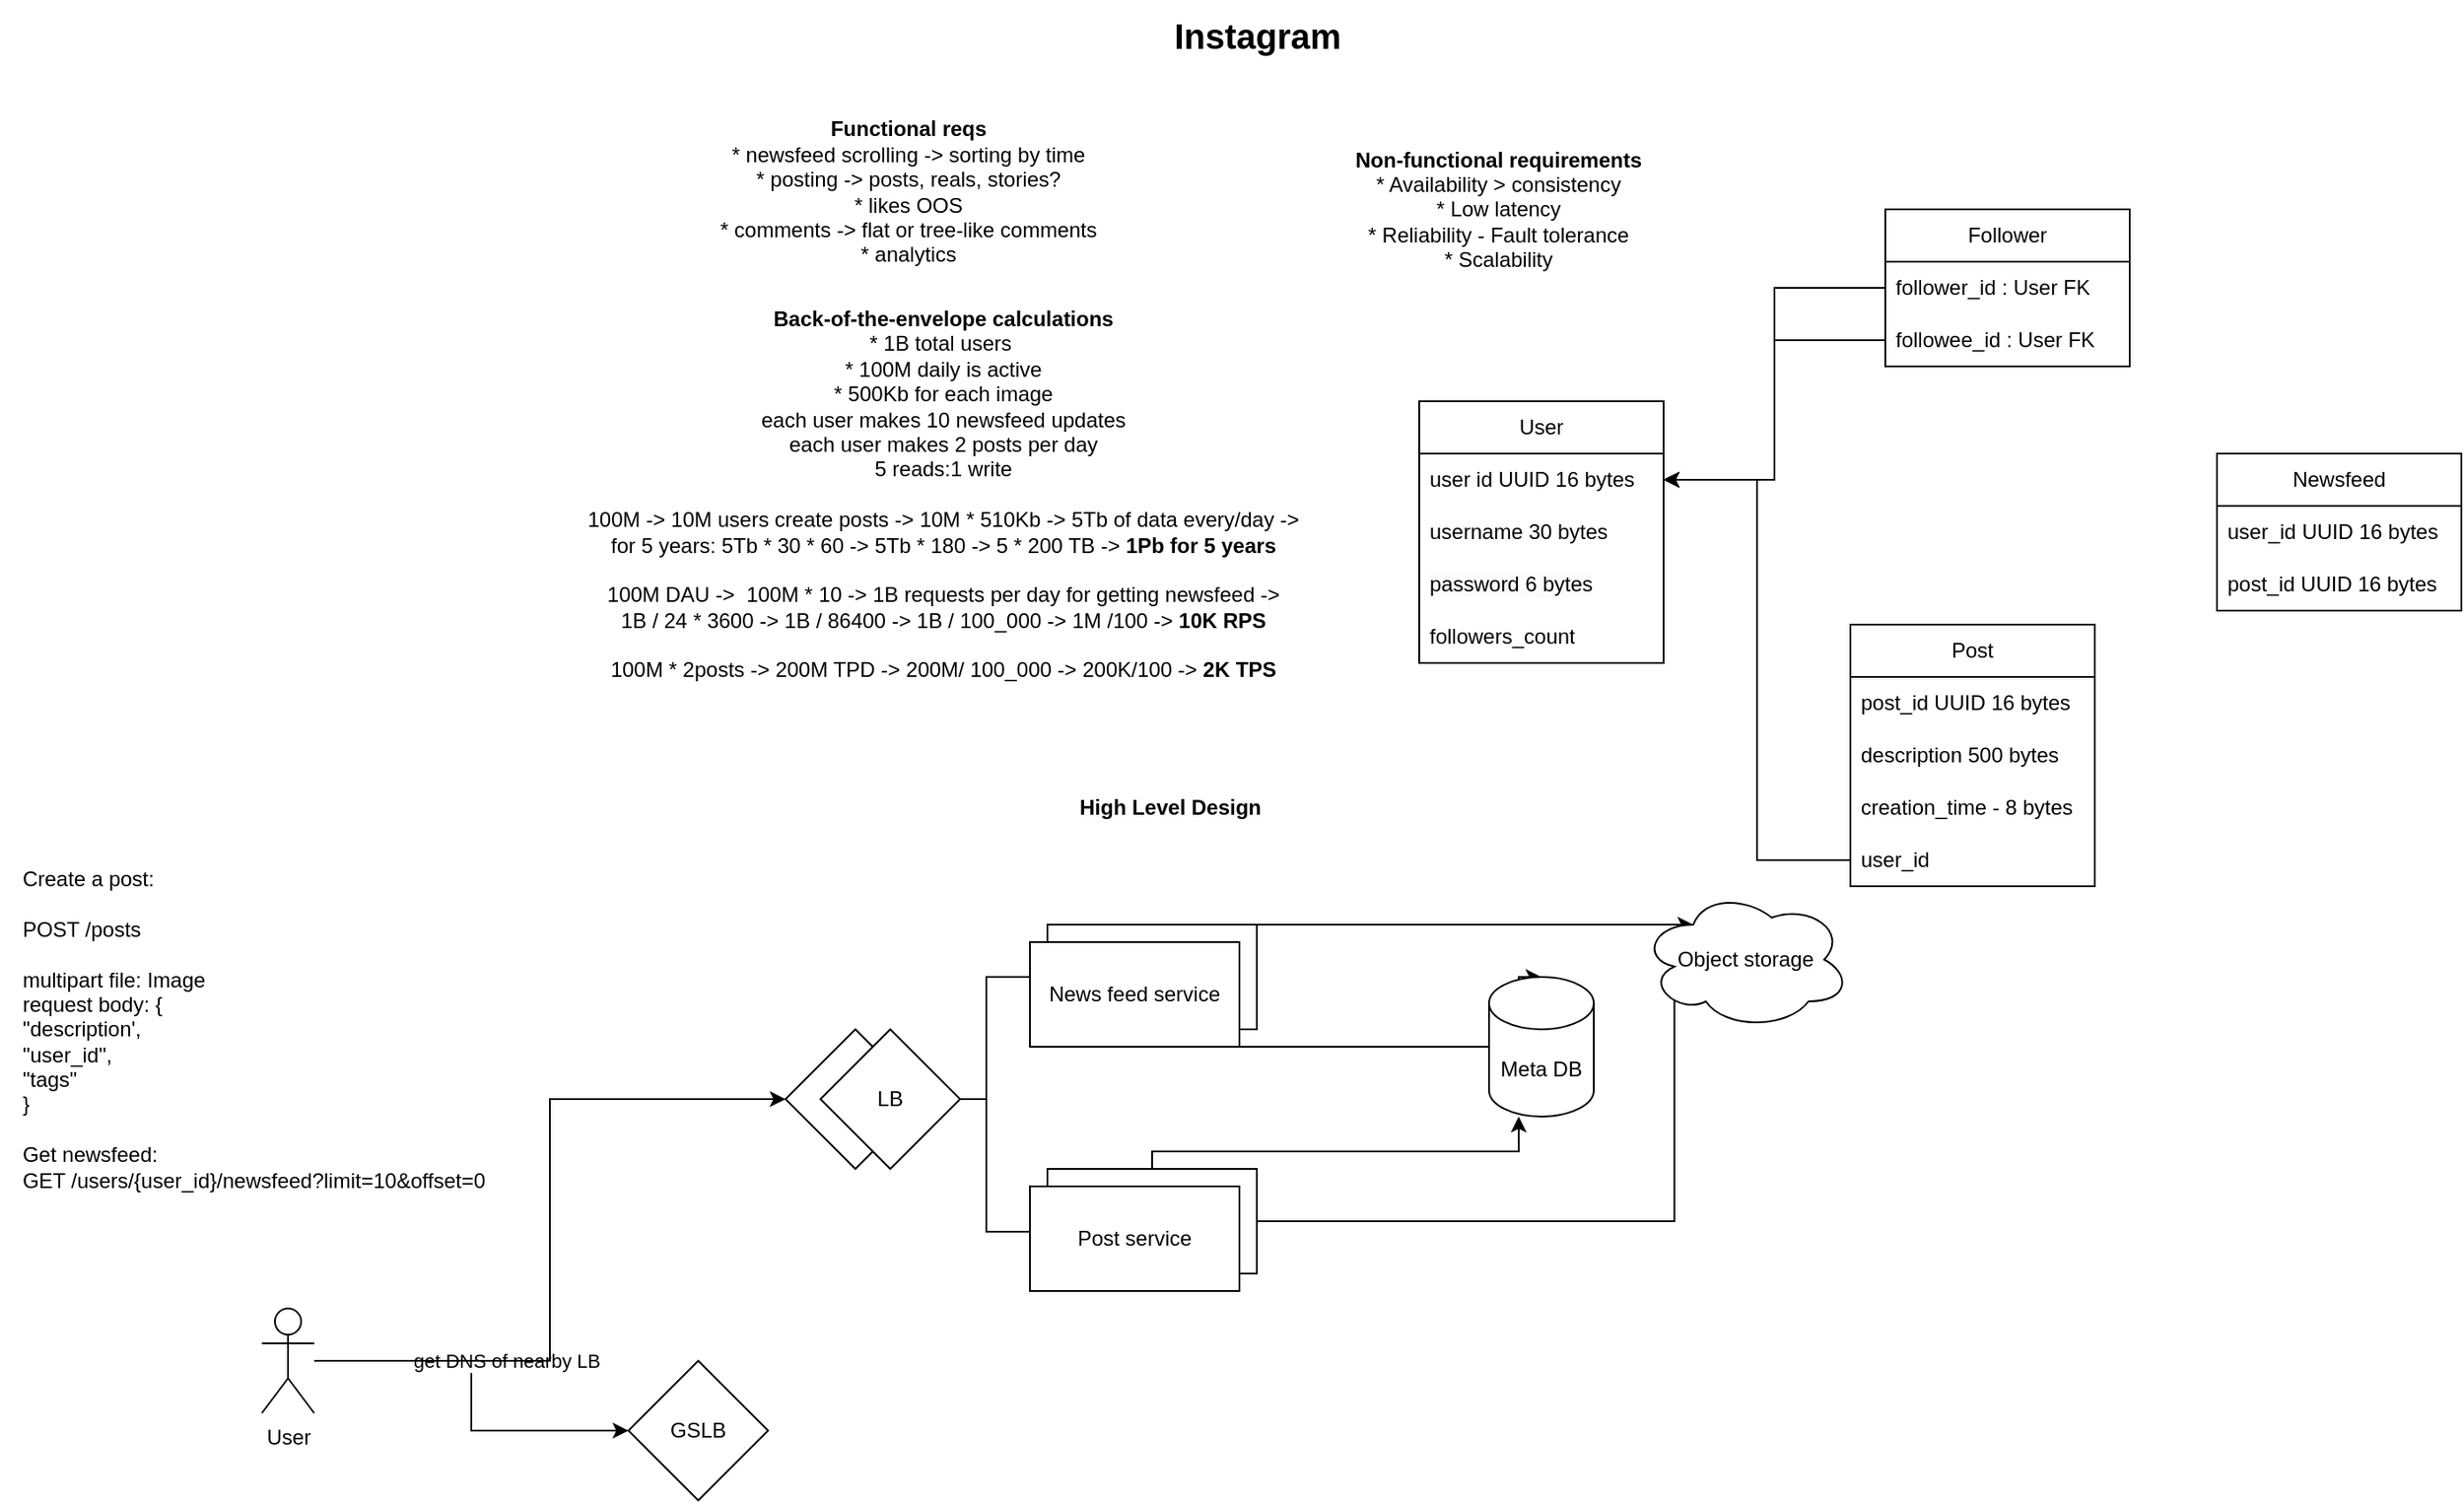 <mxfile version="21.2.9" type="github">
  <diagram name="Page-1" id="OwkcsmEJFTbm99CODsjy">
    <mxGraphModel dx="1684" dy="554" grid="1" gridSize="10" guides="1" tooltips="1" connect="1" arrows="1" fold="1" page="1" pageScale="1" pageWidth="827" pageHeight="1169" math="0" shadow="0">
      <root>
        <mxCell id="0" />
        <mxCell id="1" parent="0" />
        <mxCell id="CUb7oHd4lDdiUfb6eyff-1" value="&lt;b&gt;&lt;font style=&quot;font-size: 20px;&quot;&gt;Instagram&lt;/font&gt;&lt;/b&gt;" style="text;html=1;align=center;verticalAlign=middle;resizable=0;points=[];autosize=1;strokeColor=none;fillColor=none;" vertex="1" parent="1">
          <mxGeometry x="310" y="20" width="120" height="40" as="geometry" />
        </mxCell>
        <mxCell id="CUb7oHd4lDdiUfb6eyff-2" value="&lt;b&gt;Functional reqs&lt;br&gt;&lt;/b&gt;* newsfeed scrolling -&amp;gt; sorting by time&lt;br&gt;* posting -&amp;gt; posts, reals, stories?&lt;br&gt;* likes OOS&lt;br&gt;* comments -&amp;gt; flat or tree-like comments&lt;br&gt;* analytics" style="text;html=1;align=center;verticalAlign=middle;resizable=0;points=[];autosize=1;strokeColor=none;fillColor=none;" vertex="1" parent="1">
          <mxGeometry x="50" y="80" width="240" height="100" as="geometry" />
        </mxCell>
        <mxCell id="CUb7oHd4lDdiUfb6eyff-3" value="&lt;b&gt;Non-functional requirements&lt;/b&gt;&lt;br&gt;* Availability &amp;gt; consistency&lt;br&gt;* Low latency&lt;br&gt;* Reliability - Fault tolerance&lt;br&gt;* Scalability" style="text;html=1;align=center;verticalAlign=middle;resizable=0;points=[];autosize=1;strokeColor=none;fillColor=none;" vertex="1" parent="1">
          <mxGeometry x="413" y="100" width="190" height="80" as="geometry" />
        </mxCell>
        <mxCell id="CUb7oHd4lDdiUfb6eyff-4" value="&lt;b&gt;Back-of-the-envelope calculations&lt;/b&gt;&lt;br&gt;* 1B total users&amp;nbsp;&lt;br&gt;* 100M daily is active&lt;br&gt;* 500Kb for each image&lt;br&gt;each user makes 10 newsfeed updates&lt;br&gt;each user makes 2 posts per day&lt;br&gt;5 reads:1 write&lt;br&gt;&lt;br&gt;100M -&amp;gt; 10M users create posts -&amp;gt; 10M * 510Kb -&amp;gt; 5Tb of data every/day -&amp;gt; &lt;br&gt;for 5 years: 5Tb * 30 * 60 -&amp;gt; 5Tb * 180 -&amp;gt; 5 * 200 TB -&amp;gt;&lt;b&gt; 1Pb for 5 years&lt;br&gt;&lt;br&gt;&lt;/b&gt;100M DAU -&amp;gt; &amp;nbsp;100M * 10 -&amp;gt; 1B requests per day for getting newsfeed -&amp;gt;&lt;br&gt;1B / 24 * 3600 -&amp;gt; 1B / 86400 -&amp;gt; 1B / 100_000 -&amp;gt; 1M /100 -&amp;gt; &lt;b&gt;10K RPS&lt;br&gt;&lt;/b&gt;&amp;nbsp;&lt;br&gt;100M * 2posts -&amp;gt; 200M TPD -&amp;gt; 200M/ 100_000 -&amp;gt; 200K/100 -&amp;gt; &lt;b&gt;2K TPS&lt;/b&gt;&lt;br&gt;&lt;br&gt;&lt;br&gt;&lt;br&gt;" style="text;html=1;align=center;verticalAlign=middle;resizable=0;points=[];autosize=1;strokeColor=none;fillColor=none;" vertex="1" parent="1">
          <mxGeometry x="-25" y="190" width="430" height="270" as="geometry" />
        </mxCell>
        <mxCell id="CUb7oHd4lDdiUfb6eyff-7" value="User" style="swimlane;fontStyle=0;childLayout=stackLayout;horizontal=1;startSize=30;horizontalStack=0;resizeParent=1;resizeParentMax=0;resizeLast=0;collapsible=1;marginBottom=0;whiteSpace=wrap;html=1;" vertex="1" parent="1">
          <mxGeometry x="463" y="250" width="140" height="150" as="geometry" />
        </mxCell>
        <mxCell id="CUb7oHd4lDdiUfb6eyff-8" value="user id UUID 16 bytes" style="text;strokeColor=none;fillColor=none;align=left;verticalAlign=middle;spacingLeft=4;spacingRight=4;overflow=hidden;points=[[0,0.5],[1,0.5]];portConstraint=eastwest;rotatable=0;whiteSpace=wrap;html=1;" vertex="1" parent="CUb7oHd4lDdiUfb6eyff-7">
          <mxGeometry y="30" width="140" height="30" as="geometry" />
        </mxCell>
        <mxCell id="CUb7oHd4lDdiUfb6eyff-9" value="username 30 bytes" style="text;strokeColor=none;fillColor=none;align=left;verticalAlign=middle;spacingLeft=4;spacingRight=4;overflow=hidden;points=[[0,0.5],[1,0.5]];portConstraint=eastwest;rotatable=0;whiteSpace=wrap;html=1;" vertex="1" parent="CUb7oHd4lDdiUfb6eyff-7">
          <mxGeometry y="60" width="140" height="30" as="geometry" />
        </mxCell>
        <mxCell id="CUb7oHd4lDdiUfb6eyff-10" value="&lt;span style=&quot;caret-color: rgb(0, 0, 0); color: rgb(0, 0, 0); font-family: Helvetica; font-size: 12px; font-style: normal; font-variant-caps: normal; font-weight: 400; letter-spacing: normal; text-align: left; text-indent: 0px; text-transform: none; word-spacing: 0px; -webkit-text-stroke-width: 0px; background-color: rgb(251, 251, 251); text-decoration: none; float: none; display: inline !important;&quot;&gt;password 6 bytes&lt;/span&gt;" style="text;strokeColor=none;fillColor=none;align=left;verticalAlign=middle;spacingLeft=4;spacingRight=4;overflow=hidden;points=[[0,0.5],[1,0.5]];portConstraint=eastwest;rotatable=0;whiteSpace=wrap;html=1;" vertex="1" parent="CUb7oHd4lDdiUfb6eyff-7">
          <mxGeometry y="90" width="140" height="30" as="geometry" />
        </mxCell>
        <mxCell id="CUb7oHd4lDdiUfb6eyff-59" value="followers_count" style="text;strokeColor=none;fillColor=none;align=left;verticalAlign=middle;spacingLeft=4;spacingRight=4;overflow=hidden;points=[[0,0.5],[1,0.5]];portConstraint=eastwest;rotatable=0;whiteSpace=wrap;html=1;" vertex="1" parent="CUb7oHd4lDdiUfb6eyff-7">
          <mxGeometry y="120" width="140" height="30" as="geometry" />
        </mxCell>
        <mxCell id="CUb7oHd4lDdiUfb6eyff-11" value="Post" style="swimlane;fontStyle=0;childLayout=stackLayout;horizontal=1;startSize=30;horizontalStack=0;resizeParent=1;resizeParentMax=0;resizeLast=0;collapsible=1;marginBottom=0;whiteSpace=wrap;html=1;" vertex="1" parent="1">
          <mxGeometry x="710" y="378" width="140" height="150" as="geometry" />
        </mxCell>
        <mxCell id="CUb7oHd4lDdiUfb6eyff-12" value="post_id UUID 16 bytes" style="text;strokeColor=none;fillColor=none;align=left;verticalAlign=middle;spacingLeft=4;spacingRight=4;overflow=hidden;points=[[0,0.5],[1,0.5]];portConstraint=eastwest;rotatable=0;whiteSpace=wrap;html=1;" vertex="1" parent="CUb7oHd4lDdiUfb6eyff-11">
          <mxGeometry y="30" width="140" height="30" as="geometry" />
        </mxCell>
        <mxCell id="CUb7oHd4lDdiUfb6eyff-13" value="description 500 bytes" style="text;strokeColor=none;fillColor=none;align=left;verticalAlign=middle;spacingLeft=4;spacingRight=4;overflow=hidden;points=[[0,0.5],[1,0.5]];portConstraint=eastwest;rotatable=0;whiteSpace=wrap;html=1;" vertex="1" parent="CUb7oHd4lDdiUfb6eyff-11">
          <mxGeometry y="60" width="140" height="30" as="geometry" />
        </mxCell>
        <mxCell id="CUb7oHd4lDdiUfb6eyff-43" value="creation_time - 8 bytes" style="text;strokeColor=none;fillColor=none;align=left;verticalAlign=middle;spacingLeft=4;spacingRight=4;overflow=hidden;points=[[0,0.5],[1,0.5]];portConstraint=eastwest;rotatable=0;whiteSpace=wrap;html=1;" vertex="1" parent="CUb7oHd4lDdiUfb6eyff-11">
          <mxGeometry y="90" width="140" height="30" as="geometry" />
        </mxCell>
        <mxCell id="CUb7oHd4lDdiUfb6eyff-62" value="user_id" style="text;strokeColor=none;fillColor=none;align=left;verticalAlign=middle;spacingLeft=4;spacingRight=4;overflow=hidden;points=[[0,0.5],[1,0.5]];portConstraint=eastwest;rotatable=0;whiteSpace=wrap;html=1;" vertex="1" parent="CUb7oHd4lDdiUfb6eyff-11">
          <mxGeometry y="120" width="140" height="30" as="geometry" />
        </mxCell>
        <mxCell id="CUb7oHd4lDdiUfb6eyff-15" value="&lt;b&gt;High Level Design&lt;/b&gt;" style="text;html=1;align=center;verticalAlign=middle;resizable=0;points=[];autosize=1;strokeColor=none;fillColor=none;" vertex="1" parent="1">
          <mxGeometry x="255" y="468" width="130" height="30" as="geometry" />
        </mxCell>
        <mxCell id="CUb7oHd4lDdiUfb6eyff-39" style="edgeStyle=orthogonalEdgeStyle;rounded=0;orthogonalLoop=1;jettySize=auto;html=1;entryX=0;entryY=0.5;entryDx=0;entryDy=0;" edge="1" parent="1" source="CUb7oHd4lDdiUfb6eyff-16" target="CUb7oHd4lDdiUfb6eyff-38">
          <mxGeometry relative="1" as="geometry" />
        </mxCell>
        <mxCell id="CUb7oHd4lDdiUfb6eyff-40" value="get DNS of nearby LB" style="edgeLabel;html=1;align=center;verticalAlign=middle;resizable=0;points=[];" vertex="1" connectable="0" parent="CUb7oHd4lDdiUfb6eyff-39">
          <mxGeometry x="-0.254" relative="1" as="geometry">
            <mxPoint x="28" as="offset" />
          </mxGeometry>
        </mxCell>
        <mxCell id="CUb7oHd4lDdiUfb6eyff-41" style="edgeStyle=orthogonalEdgeStyle;rounded=0;orthogonalLoop=1;jettySize=auto;html=1;entryX=0;entryY=0.5;entryDx=0;entryDy=0;" edge="1" parent="1" source="CUb7oHd4lDdiUfb6eyff-16" target="CUb7oHd4lDdiUfb6eyff-32">
          <mxGeometry relative="1" as="geometry" />
        </mxCell>
        <mxCell id="CUb7oHd4lDdiUfb6eyff-16" value="User" style="shape=umlActor;verticalLabelPosition=bottom;verticalAlign=top;html=1;outlineConnect=0;" vertex="1" parent="1">
          <mxGeometry x="-200" y="770" width="30" height="60" as="geometry" />
        </mxCell>
        <mxCell id="CUb7oHd4lDdiUfb6eyff-23" style="edgeStyle=orthogonalEdgeStyle;rounded=0;orthogonalLoop=1;jettySize=auto;html=1;entryX=0.5;entryY=0;entryDx=0;entryDy=0;entryPerimeter=0;" edge="1" parent="1" source="CUb7oHd4lDdiUfb6eyff-17" target="CUb7oHd4lDdiUfb6eyff-19">
          <mxGeometry relative="1" as="geometry">
            <mxPoint x="490" y="633" as="targetPoint" />
            <Array as="points">
              <mxPoint x="310" y="620" />
              <mxPoint x="520" y="620" />
            </Array>
          </mxGeometry>
        </mxCell>
        <mxCell id="CUb7oHd4lDdiUfb6eyff-24" style="edgeStyle=orthogonalEdgeStyle;rounded=0;orthogonalLoop=1;jettySize=auto;html=1;entryX=0.25;entryY=0.25;entryDx=0;entryDy=0;entryPerimeter=0;" edge="1" parent="1" source="CUb7oHd4lDdiUfb6eyff-17" target="CUb7oHd4lDdiUfb6eyff-20">
          <mxGeometry relative="1" as="geometry">
            <Array as="points">
              <mxPoint x="360" y="550" />
              <mxPoint x="360" y="550" />
            </Array>
          </mxGeometry>
        </mxCell>
        <mxCell id="CUb7oHd4lDdiUfb6eyff-17" value="News feed service" style="rounded=0;whiteSpace=wrap;html=1;" vertex="1" parent="1">
          <mxGeometry x="250" y="550" width="120" height="60" as="geometry" />
        </mxCell>
        <mxCell id="CUb7oHd4lDdiUfb6eyff-26" style="edgeStyle=orthogonalEdgeStyle;rounded=0;orthogonalLoop=1;jettySize=auto;html=1;" edge="1" parent="1" source="CUb7oHd4lDdiUfb6eyff-18" target="CUb7oHd4lDdiUfb6eyff-19">
          <mxGeometry relative="1" as="geometry">
            <mxPoint x="440" y="670" as="targetPoint" />
            <Array as="points">
              <mxPoint x="310" y="680" />
              <mxPoint x="520" y="680" />
            </Array>
          </mxGeometry>
        </mxCell>
        <mxCell id="CUb7oHd4lDdiUfb6eyff-27" style="edgeStyle=orthogonalEdgeStyle;rounded=0;orthogonalLoop=1;jettySize=auto;html=1;entryX=0.16;entryY=0.55;entryDx=0;entryDy=0;entryPerimeter=0;" edge="1" parent="1" source="CUb7oHd4lDdiUfb6eyff-18" target="CUb7oHd4lDdiUfb6eyff-20">
          <mxGeometry relative="1" as="geometry" />
        </mxCell>
        <mxCell id="CUb7oHd4lDdiUfb6eyff-18" value="Post service" style="rounded=0;whiteSpace=wrap;html=1;" vertex="1" parent="1">
          <mxGeometry x="250" y="690" width="120" height="60" as="geometry" />
        </mxCell>
        <mxCell id="CUb7oHd4lDdiUfb6eyff-19" value="Meta DB" style="shape=cylinder3;whiteSpace=wrap;html=1;boundedLbl=1;backgroundOutline=1;size=15;" vertex="1" parent="1">
          <mxGeometry x="503" y="580" width="60" height="80" as="geometry" />
        </mxCell>
        <mxCell id="CUb7oHd4lDdiUfb6eyff-20" value="Object storage" style="ellipse;shape=cloud;whiteSpace=wrap;html=1;" vertex="1" parent="1">
          <mxGeometry x="590" y="530" width="120" height="80" as="geometry" />
        </mxCell>
        <mxCell id="CUb7oHd4lDdiUfb6eyff-29" value="&lt;div style=&quot;text-align: left;&quot;&gt;Create a post:&lt;/div&gt;&lt;div style=&quot;text-align: left;&quot;&gt;&lt;br&gt;&lt;/div&gt;&lt;div style=&quot;text-align: left;&quot;&gt;POST /posts&lt;/div&gt;&lt;div style=&quot;text-align: left;&quot;&gt;&lt;br&gt;&lt;/div&gt;&lt;div style=&quot;text-align: left;&quot;&gt;multipart file: Image&lt;/div&gt;&lt;div style=&quot;text-align: left;&quot;&gt;request body: {&lt;/div&gt;&lt;div style=&quot;text-align: left;&quot;&gt;&quot;description&#39;,&lt;/div&gt;&lt;div style=&quot;text-align: left;&quot;&gt;&quot;user_id&quot;,&lt;/div&gt;&lt;div style=&quot;text-align: left;&quot;&gt;&quot;tags&quot;&lt;/div&gt;&lt;div style=&quot;text-align: left;&quot;&gt;}&lt;/div&gt;&lt;div style=&quot;text-align: left;&quot;&gt;&lt;br&gt;&lt;/div&gt;&lt;div style=&quot;text-align: left;&quot;&gt;Get newsfeed:&lt;/div&gt;&lt;div style=&quot;text-align: left;&quot;&gt;GET /users/{user_id}/newsfeed?limit=10&amp;amp;offset=0&lt;/div&gt;" style="text;html=1;align=center;verticalAlign=middle;resizable=0;points=[];autosize=1;strokeColor=none;fillColor=none;" vertex="1" parent="1">
          <mxGeometry x="-350" y="510" width="290" height="200" as="geometry" />
        </mxCell>
        <mxCell id="CUb7oHd4lDdiUfb6eyff-34" style="edgeStyle=orthogonalEdgeStyle;rounded=0;orthogonalLoop=1;jettySize=auto;html=1;" edge="1" parent="1" source="CUb7oHd4lDdiUfb6eyff-32" target="CUb7oHd4lDdiUfb6eyff-17">
          <mxGeometry relative="1" as="geometry" />
        </mxCell>
        <mxCell id="CUb7oHd4lDdiUfb6eyff-35" style="edgeStyle=orthogonalEdgeStyle;rounded=0;orthogonalLoop=1;jettySize=auto;html=1;entryX=0.004;entryY=0.6;entryDx=0;entryDy=0;entryPerimeter=0;" edge="1" parent="1" source="CUb7oHd4lDdiUfb6eyff-32" target="CUb7oHd4lDdiUfb6eyff-18">
          <mxGeometry relative="1" as="geometry" />
        </mxCell>
        <mxCell id="CUb7oHd4lDdiUfb6eyff-32" value="LB" style="rhombus;whiteSpace=wrap;html=1;" vertex="1" parent="1">
          <mxGeometry x="100" y="610" width="80" height="80" as="geometry" />
        </mxCell>
        <mxCell id="CUb7oHd4lDdiUfb6eyff-36" value="News feed service" style="rounded=0;whiteSpace=wrap;html=1;" vertex="1" parent="1">
          <mxGeometry x="240" y="560" width="120" height="60" as="geometry" />
        </mxCell>
        <mxCell id="CUb7oHd4lDdiUfb6eyff-37" value="Post service" style="rounded=0;whiteSpace=wrap;html=1;" vertex="1" parent="1">
          <mxGeometry x="240" y="700" width="120" height="60" as="geometry" />
        </mxCell>
        <mxCell id="CUb7oHd4lDdiUfb6eyff-38" value="GSLB" style="rhombus;whiteSpace=wrap;html=1;" vertex="1" parent="1">
          <mxGeometry x="10" y="800" width="80" height="80" as="geometry" />
        </mxCell>
        <mxCell id="CUb7oHd4lDdiUfb6eyff-42" value="LB" style="rhombus;whiteSpace=wrap;html=1;" vertex="1" parent="1">
          <mxGeometry x="120" y="610" width="80" height="80" as="geometry" />
        </mxCell>
        <mxCell id="CUb7oHd4lDdiUfb6eyff-45" value="Newsfeed" style="swimlane;fontStyle=0;childLayout=stackLayout;horizontal=1;startSize=30;horizontalStack=0;resizeParent=1;resizeParentMax=0;resizeLast=0;collapsible=1;marginBottom=0;whiteSpace=wrap;html=1;" vertex="1" parent="1">
          <mxGeometry x="920" y="280" width="140" height="90" as="geometry" />
        </mxCell>
        <mxCell id="CUb7oHd4lDdiUfb6eyff-46" value="user_id&lt;span style=&quot;white-space: pre;&quot;&gt;&amp;nbsp;UUID 16 bytes&lt;/span&gt;" style="text;strokeColor=none;fillColor=none;align=left;verticalAlign=middle;spacingLeft=4;spacingRight=4;overflow=hidden;points=[[0,0.5],[1,0.5]];portConstraint=eastwest;rotatable=0;whiteSpace=wrap;html=1;" vertex="1" parent="CUb7oHd4lDdiUfb6eyff-45">
          <mxGeometry y="30" width="140" height="30" as="geometry" />
        </mxCell>
        <mxCell id="CUb7oHd4lDdiUfb6eyff-47" value="post_id UUID 16 bytes" style="text;strokeColor=none;fillColor=none;align=left;verticalAlign=middle;spacingLeft=4;spacingRight=4;overflow=hidden;points=[[0,0.5],[1,0.5]];portConstraint=eastwest;rotatable=0;whiteSpace=wrap;html=1;" vertex="1" parent="CUb7oHd4lDdiUfb6eyff-45">
          <mxGeometry y="60" width="140" height="30" as="geometry" />
        </mxCell>
        <mxCell id="CUb7oHd4lDdiUfb6eyff-49" value="Follower" style="swimlane;fontStyle=0;childLayout=stackLayout;horizontal=1;startSize=30;horizontalStack=0;resizeParent=1;resizeParentMax=0;resizeLast=0;collapsible=1;marginBottom=0;whiteSpace=wrap;html=1;" vertex="1" parent="1">
          <mxGeometry x="730" y="140" width="140" height="90" as="geometry" />
        </mxCell>
        <mxCell id="CUb7oHd4lDdiUfb6eyff-50" value="follower_id : User FK" style="text;strokeColor=none;fillColor=none;align=left;verticalAlign=middle;spacingLeft=4;spacingRight=4;overflow=hidden;points=[[0,0.5],[1,0.5]];portConstraint=eastwest;rotatable=0;whiteSpace=wrap;html=1;" vertex="1" parent="CUb7oHd4lDdiUfb6eyff-49">
          <mxGeometry y="30" width="140" height="30" as="geometry" />
        </mxCell>
        <mxCell id="CUb7oHd4lDdiUfb6eyff-51" value="followee_id : User FK" style="text;strokeColor=none;fillColor=none;align=left;verticalAlign=middle;spacingLeft=4;spacingRight=4;overflow=hidden;points=[[0,0.5],[1,0.5]];portConstraint=eastwest;rotatable=0;whiteSpace=wrap;html=1;" vertex="1" parent="CUb7oHd4lDdiUfb6eyff-49">
          <mxGeometry y="60" width="140" height="30" as="geometry" />
        </mxCell>
        <mxCell id="CUb7oHd4lDdiUfb6eyff-65" style="edgeStyle=orthogonalEdgeStyle;rounded=0;orthogonalLoop=1;jettySize=auto;html=1;entryX=1;entryY=0.5;entryDx=0;entryDy=0;" edge="1" parent="1" source="CUb7oHd4lDdiUfb6eyff-62" target="CUb7oHd4lDdiUfb6eyff-8">
          <mxGeometry relative="1" as="geometry" />
        </mxCell>
        <mxCell id="CUb7oHd4lDdiUfb6eyff-66" style="edgeStyle=orthogonalEdgeStyle;rounded=0;orthogonalLoop=1;jettySize=auto;html=1;entryX=1;entryY=0.5;entryDx=0;entryDy=0;" edge="1" parent="1" source="CUb7oHd4lDdiUfb6eyff-51" target="CUb7oHd4lDdiUfb6eyff-8">
          <mxGeometry relative="1" as="geometry" />
        </mxCell>
        <mxCell id="CUb7oHd4lDdiUfb6eyff-67" style="edgeStyle=orthogonalEdgeStyle;rounded=0;orthogonalLoop=1;jettySize=auto;html=1;" edge="1" parent="1" source="CUb7oHd4lDdiUfb6eyff-50" target="CUb7oHd4lDdiUfb6eyff-8">
          <mxGeometry relative="1" as="geometry" />
        </mxCell>
      </root>
    </mxGraphModel>
  </diagram>
</mxfile>
